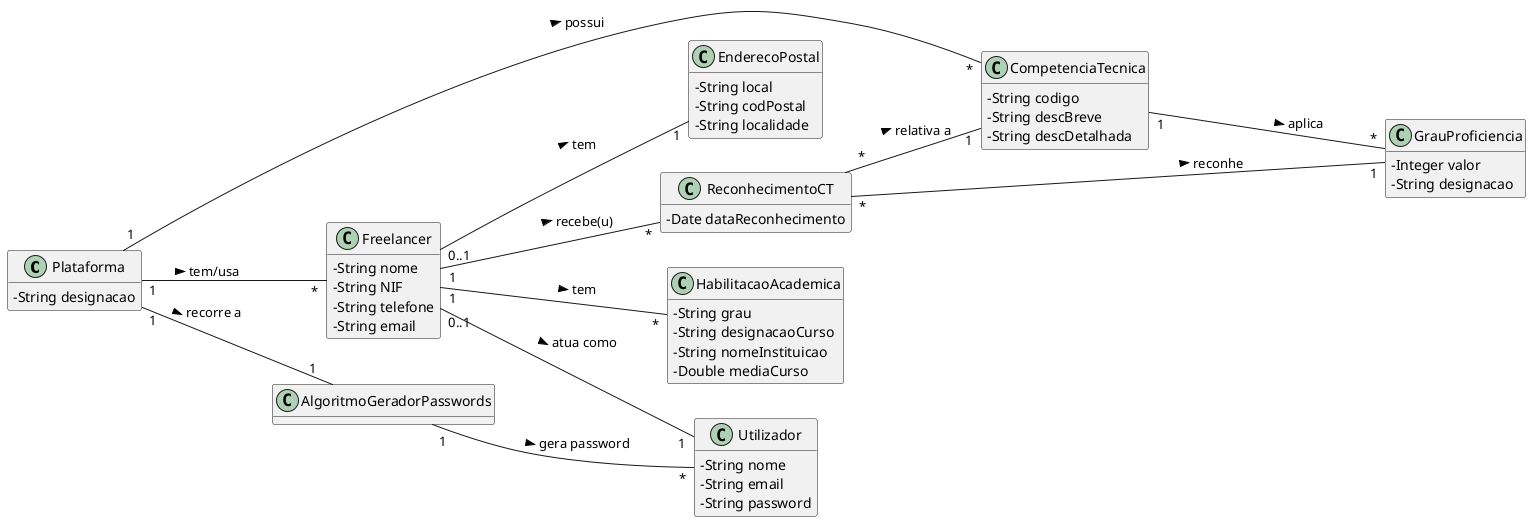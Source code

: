 @startuml
skinparam classAttributeIconSize 0
hide methods
left to right direction

class Plataforma {
  -String designacao
}

class CompetenciaTecnica {
  -String codigo
  -String descBreve
  -String descDetalhada
}

class GrauProficiencia {
  -Integer valor
  -String designacao
}

class EnderecoPostal {
  -String local
  -String codPostal
  -String localidade
}

class Freelancer {
    -String nome
    -String NIF
    -String telefone
    -String email
}

class ReconhecimentoCT {
    -Date dataReconhecimento
}

class HabilitacaoAcademica {
    -String grau
    -String designacaoCurso
    -String nomeInstituicao
    -Double mediaCurso
}

class Utilizador {
  -String nome
  -String email
  -String password
}

class AlgoritmoGeradorPasswords {
}

Plataforma "1" -- "*" CompetenciaTecnica : possui >
Plataforma "1" -- "*" Freelancer : tem/usa  >
Plataforma "1" -- "1" AlgoritmoGeradorPasswords : recorre a >

CompetenciaTecnica "1" --- "*" GrauProficiencia : aplica  >

Freelancer "0..1" -- "1" Utilizador: atua como >
Freelancer "0..1" -- "1" EnderecoPostal: tem >
Freelancer "1" -- "*" HabilitacaoAcademica: tem >
Freelancer "1" -- "*" ReconhecimentoCT : recebe(u) >

ReconhecimentoCT "*" -- "1" CompetenciaTecnica: relativa a >
ReconhecimentoCT "*" -- "1" GrauProficiencia: reconhe >

AlgoritmoGeradorPasswords "1" -- "*" Utilizador : gera password >
@enduml